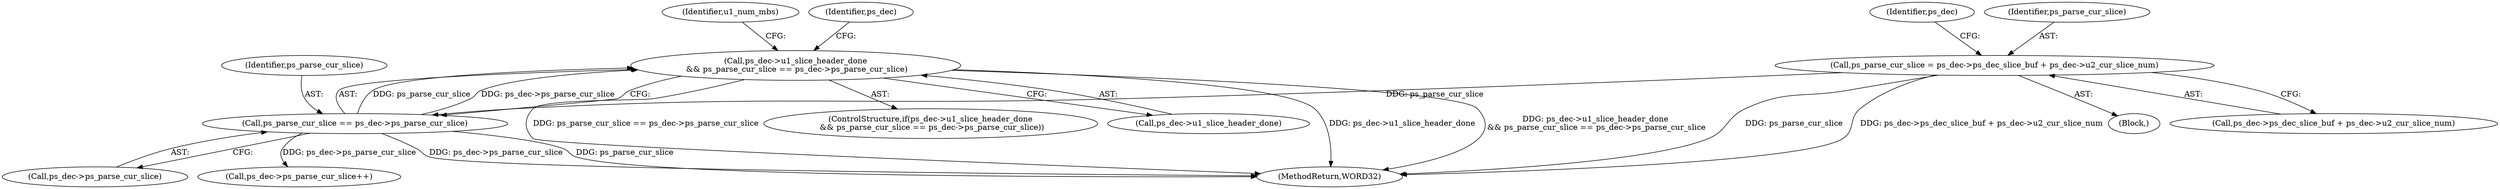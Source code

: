 digraph "0_Android_cc676ebd95247646e67907ccab150fb77a847335_0@pointer" {
"1000505" [label="(Call,ps_dec->u1_slice_header_done\n && ps_parse_cur_slice == ps_dec->ps_parse_cur_slice)"];
"1000509" [label="(Call,ps_parse_cur_slice == ps_dec->ps_parse_cur_slice)"];
"1000495" [label="(Call,ps_parse_cur_slice = ps_dec->ps_dec_slice_buf + ps_dec->u2_cur_slice_num)"];
"1000495" [label="(Call,ps_parse_cur_slice = ps_dec->ps_dec_slice_buf + ps_dec->u2_cur_slice_num)"];
"1000497" [label="(Call,ps_dec->ps_dec_slice_buf + ps_dec->u2_cur_slice_num)"];
"1000505" [label="(Call,ps_dec->u1_slice_header_done\n && ps_parse_cur_slice == ps_dec->ps_parse_cur_slice)"];
"1000510" [label="(Identifier,ps_parse_cur_slice)"];
"1000507" [label="(Identifier,ps_dec)"];
"1000506" [label="(Call,ps_dec->u1_slice_header_done)"];
"1000516" [label="(Identifier,u1_num_mbs)"];
"1000741" [label="(Identifier,ps_dec)"];
"1000493" [label="(Block,)"];
"1000504" [label="(ControlStructure,if(ps_dec->u1_slice_header_done\n && ps_parse_cur_slice == ps_dec->ps_parse_cur_slice))"];
"1001350" [label="(MethodReturn,WORD32)"];
"1000733" [label="(Call,ps_dec->ps_parse_cur_slice++)"];
"1000496" [label="(Identifier,ps_parse_cur_slice)"];
"1000511" [label="(Call,ps_dec->ps_parse_cur_slice)"];
"1000509" [label="(Call,ps_parse_cur_slice == ps_dec->ps_parse_cur_slice)"];
"1000505" -> "1000504"  [label="AST: "];
"1000505" -> "1000506"  [label="CFG: "];
"1000505" -> "1000509"  [label="CFG: "];
"1000506" -> "1000505"  [label="AST: "];
"1000509" -> "1000505"  [label="AST: "];
"1000516" -> "1000505"  [label="CFG: "];
"1000741" -> "1000505"  [label="CFG: "];
"1000505" -> "1001350"  [label="DDG: ps_parse_cur_slice == ps_dec->ps_parse_cur_slice"];
"1000505" -> "1001350"  [label="DDG: ps_dec->u1_slice_header_done"];
"1000505" -> "1001350"  [label="DDG: ps_dec->u1_slice_header_done\n && ps_parse_cur_slice == ps_dec->ps_parse_cur_slice"];
"1000509" -> "1000505"  [label="DDG: ps_parse_cur_slice"];
"1000509" -> "1000505"  [label="DDG: ps_dec->ps_parse_cur_slice"];
"1000509" -> "1000511"  [label="CFG: "];
"1000510" -> "1000509"  [label="AST: "];
"1000511" -> "1000509"  [label="AST: "];
"1000509" -> "1001350"  [label="DDG: ps_dec->ps_parse_cur_slice"];
"1000509" -> "1001350"  [label="DDG: ps_parse_cur_slice"];
"1000495" -> "1000509"  [label="DDG: ps_parse_cur_slice"];
"1000509" -> "1000733"  [label="DDG: ps_dec->ps_parse_cur_slice"];
"1000495" -> "1000493"  [label="AST: "];
"1000495" -> "1000497"  [label="CFG: "];
"1000496" -> "1000495"  [label="AST: "];
"1000497" -> "1000495"  [label="AST: "];
"1000507" -> "1000495"  [label="CFG: "];
"1000495" -> "1001350"  [label="DDG: ps_parse_cur_slice"];
"1000495" -> "1001350"  [label="DDG: ps_dec->ps_dec_slice_buf + ps_dec->u2_cur_slice_num"];
}
